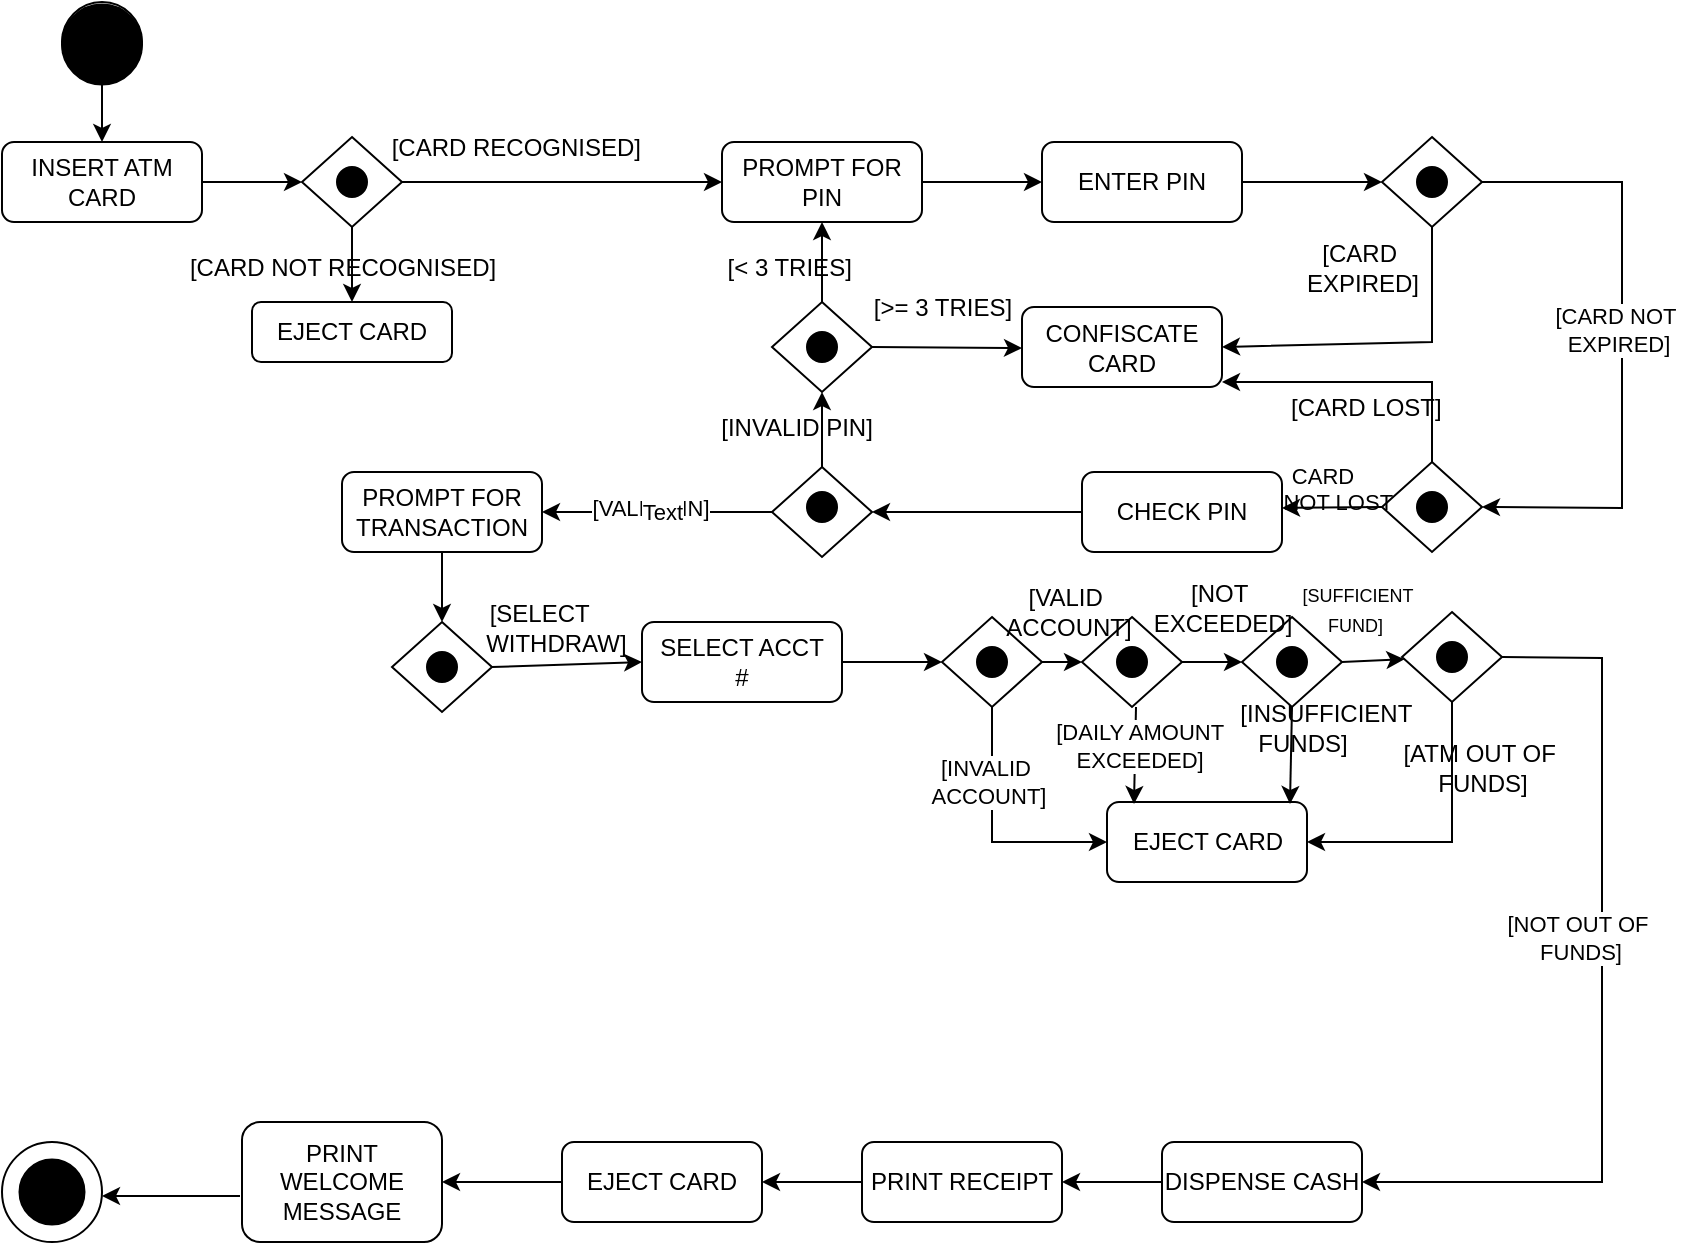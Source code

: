 <mxfile version="24.4.0" type="device">
  <diagram name="Page-1" id="SoGN6aHfxgdfe8pgvgv_">
    <mxGraphModel dx="1035" dy="551" grid="1" gridSize="10" guides="1" tooltips="1" connect="1" arrows="1" fold="1" page="1" pageScale="1" pageWidth="850" pageHeight="1100" math="0" shadow="0">
      <root>
        <mxCell id="0" />
        <mxCell id="1" parent="0" />
        <mxCell id="E7nvZutU4sEnOqxnhXQk-1" value="" style="ellipse;whiteSpace=wrap;html=1;aspect=fixed;" vertex="1" parent="1">
          <mxGeometry x="40" y="20" width="40" height="40" as="geometry" />
        </mxCell>
        <mxCell id="E7nvZutU4sEnOqxnhXQk-2" value="" style="endArrow=classic;html=1;rounded=0;exitX=0.5;exitY=1;exitDx=0;exitDy=0;" edge="1" parent="1" source="E7nvZutU4sEnOqxnhXQk-1">
          <mxGeometry width="50" height="50" relative="1" as="geometry">
            <mxPoint x="20" y="60" as="sourcePoint" />
            <mxPoint x="60" y="90" as="targetPoint" />
            <Array as="points" />
          </mxGeometry>
        </mxCell>
        <mxCell id="E7nvZutU4sEnOqxnhXQk-3" value="INSERT ATM CARD" style="rounded=1;whiteSpace=wrap;html=1;" vertex="1" parent="1">
          <mxGeometry x="10" y="90" width="100" height="40" as="geometry" />
        </mxCell>
        <mxCell id="E7nvZutU4sEnOqxnhXQk-4" value="" style="endArrow=classic;html=1;rounded=0;exitX=1;exitY=0.5;exitDx=0;exitDy=0;" edge="1" parent="1" source="E7nvZutU4sEnOqxnhXQk-3">
          <mxGeometry width="50" height="50" relative="1" as="geometry">
            <mxPoint x="400" y="270" as="sourcePoint" />
            <mxPoint x="160" y="110" as="targetPoint" />
          </mxGeometry>
        </mxCell>
        <mxCell id="E7nvZutU4sEnOqxnhXQk-5" value="" style="rhombus;whiteSpace=wrap;html=1;" vertex="1" parent="1">
          <mxGeometry x="160" y="87.5" width="50" height="45" as="geometry" />
        </mxCell>
        <mxCell id="E7nvZutU4sEnOqxnhXQk-6" value="" style="ellipse;whiteSpace=wrap;html=1;aspect=fixed;strokeColor=#000000;fillColor=#000000;" vertex="1" parent="1">
          <mxGeometry x="177.5" y="102.5" width="15" height="15" as="geometry" />
        </mxCell>
        <mxCell id="E7nvZutU4sEnOqxnhXQk-7" value="" style="endArrow=classic;html=1;rounded=0;exitX=0.5;exitY=1;exitDx=0;exitDy=0;" edge="1" parent="1" source="E7nvZutU4sEnOqxnhXQk-5">
          <mxGeometry width="50" height="50" relative="1" as="geometry">
            <mxPoint x="400" y="270" as="sourcePoint" />
            <mxPoint x="185" y="170" as="targetPoint" />
          </mxGeometry>
        </mxCell>
        <mxCell id="E7nvZutU4sEnOqxnhXQk-8" value="EJECT CARD" style="rounded=1;whiteSpace=wrap;html=1;" vertex="1" parent="1">
          <mxGeometry x="135" y="170" width="100" height="30" as="geometry" />
        </mxCell>
        <mxCell id="E7nvZutU4sEnOqxnhXQk-9" value="[CARD NOT RECOGNISED]" style="text;html=1;align=center;verticalAlign=middle;resizable=0;points=[];autosize=1;strokeColor=none;fillColor=none;" vertex="1" parent="1">
          <mxGeometry x="90" y="138" width="180" height="30" as="geometry" />
        </mxCell>
        <mxCell id="E7nvZutU4sEnOqxnhXQk-10" value="" style="endArrow=classic;html=1;rounded=0;exitX=1;exitY=0.5;exitDx=0;exitDy=0;" edge="1" parent="1" source="E7nvZutU4sEnOqxnhXQk-5">
          <mxGeometry width="50" height="50" relative="1" as="geometry">
            <mxPoint x="400" y="270" as="sourcePoint" />
            <mxPoint x="370" y="110" as="targetPoint" />
          </mxGeometry>
        </mxCell>
        <mxCell id="E7nvZutU4sEnOqxnhXQk-11" value="&amp;nbsp; &amp;nbsp; [CARD RECOGNISED]" style="text;html=1;align=center;verticalAlign=middle;resizable=0;points=[];autosize=1;strokeColor=none;fillColor=none;" vertex="1" parent="1">
          <mxGeometry x="180" y="78" width="160" height="30" as="geometry" />
        </mxCell>
        <mxCell id="E7nvZutU4sEnOqxnhXQk-12" value="PROMPT FOR PIN" style="rounded=1;whiteSpace=wrap;html=1;" vertex="1" parent="1">
          <mxGeometry x="370" y="90" width="100" height="40" as="geometry" />
        </mxCell>
        <mxCell id="E7nvZutU4sEnOqxnhXQk-13" value="" style="endArrow=classic;html=1;rounded=0;exitX=1;exitY=0.5;exitDx=0;exitDy=0;" edge="1" parent="1" source="E7nvZutU4sEnOqxnhXQk-12">
          <mxGeometry width="50" height="50" relative="1" as="geometry">
            <mxPoint x="400" y="270" as="sourcePoint" />
            <mxPoint x="530" y="110" as="targetPoint" />
          </mxGeometry>
        </mxCell>
        <mxCell id="E7nvZutU4sEnOqxnhXQk-14" value="ENTER PIN" style="rounded=1;whiteSpace=wrap;html=1;" vertex="1" parent="1">
          <mxGeometry x="530" y="90" width="100" height="40" as="geometry" />
        </mxCell>
        <mxCell id="E7nvZutU4sEnOqxnhXQk-15" value="" style="endArrow=classic;html=1;rounded=0;exitX=1;exitY=0.5;exitDx=0;exitDy=0;" edge="1" parent="1" source="E7nvZutU4sEnOqxnhXQk-14">
          <mxGeometry width="50" height="50" relative="1" as="geometry">
            <mxPoint x="400" y="270" as="sourcePoint" />
            <mxPoint x="700" y="110" as="targetPoint" />
          </mxGeometry>
        </mxCell>
        <mxCell id="E7nvZutU4sEnOqxnhXQk-18" value="" style="rhombus;whiteSpace=wrap;html=1;" vertex="1" parent="1">
          <mxGeometry x="700" y="87.5" width="50" height="45" as="geometry" />
        </mxCell>
        <mxCell id="E7nvZutU4sEnOqxnhXQk-19" value="" style="ellipse;whiteSpace=wrap;html=1;aspect=fixed;strokeColor=#000000;fillColor=#000000;" vertex="1" parent="1">
          <mxGeometry x="717.5" y="102.5" width="15" height="15" as="geometry" />
        </mxCell>
        <mxCell id="E7nvZutU4sEnOqxnhXQk-21" value="" style="rhombus;whiteSpace=wrap;html=1;" vertex="1" parent="1">
          <mxGeometry x="395" y="252.5" width="50" height="45" as="geometry" />
        </mxCell>
        <mxCell id="E7nvZutU4sEnOqxnhXQk-22" value="" style="rhombus;whiteSpace=wrap;html=1;" vertex="1" parent="1">
          <mxGeometry x="395" y="170" width="50" height="45" as="geometry" />
        </mxCell>
        <mxCell id="E7nvZutU4sEnOqxnhXQk-23" value="" style="endArrow=classic;html=1;rounded=0;exitX=0.5;exitY=0;exitDx=0;exitDy=0;entryX=0.5;entryY=1;entryDx=0;entryDy=0;" edge="1" parent="1" source="E7nvZutU4sEnOqxnhXQk-22" target="E7nvZutU4sEnOqxnhXQk-12">
          <mxGeometry width="50" height="50" relative="1" as="geometry">
            <mxPoint x="400" y="270" as="sourcePoint" />
            <mxPoint x="450" y="220" as="targetPoint" />
          </mxGeometry>
        </mxCell>
        <mxCell id="E7nvZutU4sEnOqxnhXQk-24" value="" style="endArrow=classic;html=1;rounded=0;entryX=0.5;entryY=1;entryDx=0;entryDy=0;exitX=0.5;exitY=0;exitDx=0;exitDy=0;" edge="1" parent="1" source="E7nvZutU4sEnOqxnhXQk-21" target="E7nvZutU4sEnOqxnhXQk-22">
          <mxGeometry width="50" height="50" relative="1" as="geometry">
            <mxPoint x="400" y="270" as="sourcePoint" />
            <mxPoint x="450" y="220" as="targetPoint" />
          </mxGeometry>
        </mxCell>
        <mxCell id="E7nvZutU4sEnOqxnhXQk-25" value="" style="ellipse;whiteSpace=wrap;html=1;aspect=fixed;strokeColor=#000000;fillColor=#000000;" vertex="1" parent="1">
          <mxGeometry x="412.5" y="185" width="15" height="15" as="geometry" />
        </mxCell>
        <mxCell id="E7nvZutU4sEnOqxnhXQk-26" value="" style="ellipse;whiteSpace=wrap;html=1;aspect=fixed;strokeColor=#000000;fillColor=#000000;" vertex="1" parent="1">
          <mxGeometry x="412.5" y="265" width="15" height="15" as="geometry" />
        </mxCell>
        <mxCell id="E7nvZutU4sEnOqxnhXQk-27" value="" style="endArrow=classic;html=1;rounded=0;exitX=1;exitY=0.5;exitDx=0;exitDy=0;" edge="1" parent="1" source="E7nvZutU4sEnOqxnhXQk-22">
          <mxGeometry width="50" height="50" relative="1" as="geometry">
            <mxPoint x="400" y="270" as="sourcePoint" />
            <mxPoint x="520" y="193" as="targetPoint" />
          </mxGeometry>
        </mxCell>
        <mxCell id="E7nvZutU4sEnOqxnhXQk-28" value="&amp;nbsp; [&amp;lt; 3 TRIES]" style="text;html=1;align=center;verticalAlign=middle;resizable=0;points=[];autosize=1;strokeColor=none;fillColor=none;" vertex="1" parent="1">
          <mxGeometry x="355" y="138" width="90" height="30" as="geometry" />
        </mxCell>
        <mxCell id="E7nvZutU4sEnOqxnhXQk-29" value="&amp;nbsp; &amp;nbsp; &amp;nbsp; &amp;nbsp; &amp;nbsp; &amp;nbsp; [&amp;gt;= 3 TRIES]" style="text;html=1;align=center;verticalAlign=middle;resizable=0;points=[];autosize=1;strokeColor=none;fillColor=none;" vertex="1" parent="1">
          <mxGeometry x="395" y="158" width="130" height="30" as="geometry" />
        </mxCell>
        <mxCell id="E7nvZutU4sEnOqxnhXQk-30" value="CONFISCATE CARD" style="rounded=1;whiteSpace=wrap;html=1;" vertex="1" parent="1">
          <mxGeometry x="520" y="172.5" width="100" height="40" as="geometry" />
        </mxCell>
        <mxCell id="E7nvZutU4sEnOqxnhXQk-31" value="" style="endArrow=classic;html=1;rounded=0;exitX=0.5;exitY=1;exitDx=0;exitDy=0;entryX=1;entryY=0.5;entryDx=0;entryDy=0;" edge="1" parent="1" source="E7nvZutU4sEnOqxnhXQk-18" target="E7nvZutU4sEnOqxnhXQk-30">
          <mxGeometry width="50" height="50" relative="1" as="geometry">
            <mxPoint x="400" y="270" as="sourcePoint" />
            <mxPoint x="450" y="220" as="targetPoint" />
            <Array as="points">
              <mxPoint x="725" y="190" />
            </Array>
          </mxGeometry>
        </mxCell>
        <mxCell id="E7nvZutU4sEnOqxnhXQk-32" value="[CARD&amp;nbsp;&lt;div&gt;EXPIRED]&lt;/div&gt;" style="text;html=1;align=center;verticalAlign=middle;resizable=0;points=[];autosize=1;strokeColor=none;fillColor=none;" vertex="1" parent="1">
          <mxGeometry x="650" y="133" width="80" height="40" as="geometry" />
        </mxCell>
        <mxCell id="E7nvZutU4sEnOqxnhXQk-33" value="" style="rhombus;whiteSpace=wrap;html=1;" vertex="1" parent="1">
          <mxGeometry x="700" y="250" width="50" height="45" as="geometry" />
        </mxCell>
        <mxCell id="E7nvZutU4sEnOqxnhXQk-34" value="" style="ellipse;whiteSpace=wrap;html=1;aspect=fixed;strokeColor=#000000;fillColor=#000000;" vertex="1" parent="1">
          <mxGeometry x="717.5" y="265" width="15" height="15" as="geometry" />
        </mxCell>
        <mxCell id="E7nvZutU4sEnOqxnhXQk-35" value="" style="endArrow=classic;html=1;rounded=0;exitX=1;exitY=0.5;exitDx=0;exitDy=0;entryX=1;entryY=0.5;entryDx=0;entryDy=0;" edge="1" parent="1" source="E7nvZutU4sEnOqxnhXQk-18" target="E7nvZutU4sEnOqxnhXQk-33">
          <mxGeometry width="50" height="50" relative="1" as="geometry">
            <mxPoint x="400" y="270" as="sourcePoint" />
            <mxPoint x="450" y="220" as="targetPoint" />
            <Array as="points">
              <mxPoint x="820" y="110" />
              <mxPoint x="820" y="273" />
            </Array>
          </mxGeometry>
        </mxCell>
        <mxCell id="E7nvZutU4sEnOqxnhXQk-36" value="[CARD NOT&amp;nbsp;&lt;div&gt;EXPIRED]&lt;/div&gt;" style="edgeLabel;html=1;align=center;verticalAlign=middle;resizable=0;points=[];" vertex="1" connectable="0" parent="E7nvZutU4sEnOqxnhXQk-35">
          <mxGeometry x="-0.05" y="-2" relative="1" as="geometry">
            <mxPoint as="offset" />
          </mxGeometry>
        </mxCell>
        <mxCell id="E7nvZutU4sEnOqxnhXQk-37" value="" style="endArrow=classic;html=1;rounded=0;exitX=0;exitY=0.5;exitDx=0;exitDy=0;" edge="1" parent="1" source="E7nvZutU4sEnOqxnhXQk-33">
          <mxGeometry width="50" height="50" relative="1" as="geometry">
            <mxPoint x="540" y="270" as="sourcePoint" />
            <mxPoint x="650" y="273" as="targetPoint" />
          </mxGeometry>
        </mxCell>
        <mxCell id="E7nvZutU4sEnOqxnhXQk-38" value="CHECK PIN" style="rounded=1;whiteSpace=wrap;html=1;" vertex="1" parent="1">
          <mxGeometry x="550" y="255" width="100" height="40" as="geometry" />
        </mxCell>
        <mxCell id="E7nvZutU4sEnOqxnhXQk-39" value="[INVALID PIN]" style="text;html=1;align=center;verticalAlign=middle;resizable=0;points=[];autosize=1;strokeColor=none;fillColor=none;" vertex="1" parent="1">
          <mxGeometry x="357" y="218" width="100" height="30" as="geometry" />
        </mxCell>
        <mxCell id="E7nvZutU4sEnOqxnhXQk-40" value="" style="endArrow=classic;html=1;rounded=0;entryX=1;entryY=0.5;entryDx=0;entryDy=0;exitX=0;exitY=0.5;exitDx=0;exitDy=0;" edge="1" parent="1" source="E7nvZutU4sEnOqxnhXQk-38" target="E7nvZutU4sEnOqxnhXQk-21">
          <mxGeometry width="50" height="50" relative="1" as="geometry">
            <mxPoint x="540" y="270" as="sourcePoint" />
            <mxPoint x="590" y="220" as="targetPoint" />
          </mxGeometry>
        </mxCell>
        <mxCell id="E7nvZutU4sEnOqxnhXQk-42" style="edgeStyle=orthogonalEdgeStyle;rounded=0;orthogonalLoop=1;jettySize=auto;html=1;exitX=0.5;exitY=0;exitDx=0;exitDy=0;entryX=0.5;entryY=1;entryDx=0;entryDy=0;" edge="1" parent="1" source="E7nvZutU4sEnOqxnhXQk-26" target="E7nvZutU4sEnOqxnhXQk-26">
          <mxGeometry relative="1" as="geometry">
            <Array as="points">
              <mxPoint x="420" y="280" />
              <mxPoint x="420" y="280" />
            </Array>
          </mxGeometry>
        </mxCell>
        <mxCell id="E7nvZutU4sEnOqxnhXQk-43" value="" style="endArrow=classic;html=1;rounded=0;exitX=0;exitY=0.5;exitDx=0;exitDy=0;" edge="1" parent="1" source="E7nvZutU4sEnOqxnhXQk-21">
          <mxGeometry width="50" height="50" relative="1" as="geometry">
            <mxPoint x="540" y="270" as="sourcePoint" />
            <mxPoint x="280" y="275" as="targetPoint" />
          </mxGeometry>
        </mxCell>
        <mxCell id="E7nvZutU4sEnOqxnhXQk-97" value="[VALID PIN]" style="edgeLabel;html=1;align=center;verticalAlign=middle;resizable=0;points=[];" vertex="1" connectable="0" parent="E7nvZutU4sEnOqxnhXQk-43">
          <mxGeometry x="0.054" y="-2" relative="1" as="geometry">
            <mxPoint x="-1" as="offset" />
          </mxGeometry>
        </mxCell>
        <mxCell id="E7nvZutU4sEnOqxnhXQk-98" value="Text" style="edgeLabel;html=1;align=center;verticalAlign=middle;resizable=0;points=[];" vertex="1" connectable="0" parent="E7nvZutU4sEnOqxnhXQk-43">
          <mxGeometry x="-0.049" relative="1" as="geometry">
            <mxPoint x="-1" as="offset" />
          </mxGeometry>
        </mxCell>
        <mxCell id="E7nvZutU4sEnOqxnhXQk-44" value="PROMPT FOR TRANSACTION" style="rounded=1;whiteSpace=wrap;html=1;" vertex="1" parent="1">
          <mxGeometry x="180" y="255" width="100" height="40" as="geometry" />
        </mxCell>
        <mxCell id="E7nvZutU4sEnOqxnhXQk-45" value="" style="endArrow=classic;html=1;rounded=0;exitX=0.5;exitY=1;exitDx=0;exitDy=0;" edge="1" parent="1" source="E7nvZutU4sEnOqxnhXQk-44">
          <mxGeometry width="50" height="50" relative="1" as="geometry">
            <mxPoint x="540" y="280" as="sourcePoint" />
            <mxPoint x="230" y="330" as="targetPoint" />
          </mxGeometry>
        </mxCell>
        <mxCell id="E7nvZutU4sEnOqxnhXQk-46" value="" style="rhombus;whiteSpace=wrap;html=1;" vertex="1" parent="1">
          <mxGeometry x="205" y="330" width="50" height="45" as="geometry" />
        </mxCell>
        <mxCell id="E7nvZutU4sEnOqxnhXQk-47" value="" style="ellipse;whiteSpace=wrap;html=1;aspect=fixed;strokeColor=#000000;fillColor=#000000;" vertex="1" parent="1">
          <mxGeometry x="222.5" y="345" width="15" height="15" as="geometry" />
        </mxCell>
        <mxCell id="E7nvZutU4sEnOqxnhXQk-50" value="" style="endArrow=classic;html=1;rounded=0;exitX=1;exitY=0.5;exitDx=0;exitDy=0;" edge="1" parent="1" source="E7nvZutU4sEnOqxnhXQk-46">
          <mxGeometry width="50" height="50" relative="1" as="geometry">
            <mxPoint x="540" y="280" as="sourcePoint" />
            <mxPoint x="330" y="350" as="targetPoint" />
          </mxGeometry>
        </mxCell>
        <mxCell id="E7nvZutU4sEnOqxnhXQk-51" value="SELECT ACCT&lt;div&gt;#&lt;/div&gt;" style="rounded=1;whiteSpace=wrap;html=1;" vertex="1" parent="1">
          <mxGeometry x="330" y="330" width="100" height="40" as="geometry" />
        </mxCell>
        <mxCell id="E7nvZutU4sEnOqxnhXQk-52" value="" style="endArrow=classic;html=1;rounded=0;exitX=1;exitY=0.5;exitDx=0;exitDy=0;" edge="1" parent="1" source="E7nvZutU4sEnOqxnhXQk-51">
          <mxGeometry width="50" height="50" relative="1" as="geometry">
            <mxPoint x="540" y="280" as="sourcePoint" />
            <mxPoint x="480" y="350" as="targetPoint" />
          </mxGeometry>
        </mxCell>
        <mxCell id="E7nvZutU4sEnOqxnhXQk-53" value="" style="rhombus;whiteSpace=wrap;html=1;" vertex="1" parent="1">
          <mxGeometry x="480" y="327.5" width="50" height="45" as="geometry" />
        </mxCell>
        <mxCell id="E7nvZutU4sEnOqxnhXQk-54" value="" style="rhombus;whiteSpace=wrap;html=1;" vertex="1" parent="1">
          <mxGeometry x="550" y="327.5" width="50" height="45" as="geometry" />
        </mxCell>
        <mxCell id="E7nvZutU4sEnOqxnhXQk-55" value="" style="rhombus;whiteSpace=wrap;html=1;" vertex="1" parent="1">
          <mxGeometry x="630" y="327.5" width="50" height="45" as="geometry" />
        </mxCell>
        <mxCell id="E7nvZutU4sEnOqxnhXQk-56" value="" style="rhombus;whiteSpace=wrap;html=1;" vertex="1" parent="1">
          <mxGeometry x="710" y="325" width="50" height="45" as="geometry" />
        </mxCell>
        <mxCell id="E7nvZutU4sEnOqxnhXQk-57" value="" style="endArrow=classic;html=1;rounded=0;exitX=1;exitY=0.5;exitDx=0;exitDy=0;entryX=0;entryY=0.5;entryDx=0;entryDy=0;" edge="1" parent="1" source="E7nvZutU4sEnOqxnhXQk-53" target="E7nvZutU4sEnOqxnhXQk-54">
          <mxGeometry width="50" height="50" relative="1" as="geometry">
            <mxPoint x="440" y="360" as="sourcePoint" />
            <mxPoint x="490" y="360" as="targetPoint" />
          </mxGeometry>
        </mxCell>
        <mxCell id="E7nvZutU4sEnOqxnhXQk-59" value="" style="endArrow=classic;html=1;rounded=0;exitX=1;exitY=0.5;exitDx=0;exitDy=0;entryX=0;entryY=0.5;entryDx=0;entryDy=0;" edge="1" parent="1" source="E7nvZutU4sEnOqxnhXQk-54" target="E7nvZutU4sEnOqxnhXQk-55">
          <mxGeometry width="50" height="50" relative="1" as="geometry">
            <mxPoint x="540" y="280" as="sourcePoint" />
            <mxPoint x="590" y="230" as="targetPoint" />
          </mxGeometry>
        </mxCell>
        <mxCell id="E7nvZutU4sEnOqxnhXQk-60" value="" style="endArrow=classic;html=1;rounded=0;exitX=1;exitY=0.5;exitDx=0;exitDy=0;" edge="1" parent="1" source="E7nvZutU4sEnOqxnhXQk-55" target="E7nvZutU4sEnOqxnhXQk-56">
          <mxGeometry width="50" height="50" relative="1" as="geometry">
            <mxPoint x="540" y="280" as="sourcePoint" />
            <mxPoint x="590" y="230" as="targetPoint" />
          </mxGeometry>
        </mxCell>
        <mxCell id="E7nvZutU4sEnOqxnhXQk-61" value="" style="ellipse;whiteSpace=wrap;html=1;aspect=fixed;strokeColor=#000000;fillColor=#000000;" vertex="1" parent="1">
          <mxGeometry x="647.5" y="342.5" width="15" height="15" as="geometry" />
        </mxCell>
        <mxCell id="E7nvZutU4sEnOqxnhXQk-62" value="" style="ellipse;whiteSpace=wrap;html=1;aspect=fixed;strokeColor=#000000;fillColor=#000000;" vertex="1" parent="1">
          <mxGeometry x="567.5" y="342.5" width="15" height="15" as="geometry" />
        </mxCell>
        <mxCell id="E7nvZutU4sEnOqxnhXQk-63" value="" style="ellipse;whiteSpace=wrap;html=1;aspect=fixed;strokeColor=#000000;fillColor=#000000;" vertex="1" parent="1">
          <mxGeometry x="497.5" y="342.5" width="15" height="15" as="geometry" />
        </mxCell>
        <mxCell id="E7nvZutU4sEnOqxnhXQk-64" value="" style="ellipse;whiteSpace=wrap;html=1;aspect=fixed;strokeColor=#000000;fillColor=#000000;" vertex="1" parent="1">
          <mxGeometry x="727.5" y="340" width="15" height="15" as="geometry" />
        </mxCell>
        <mxCell id="E7nvZutU4sEnOqxnhXQk-67" value="[VALID&amp;nbsp;&lt;div&gt;ACCOUNT]&lt;/div&gt;" style="text;html=1;align=center;verticalAlign=middle;resizable=0;points=[];autosize=1;strokeColor=none;fillColor=none;" vertex="1" parent="1">
          <mxGeometry x="497.5" y="305" width="90" height="40" as="geometry" />
        </mxCell>
        <mxCell id="E7nvZutU4sEnOqxnhXQk-68" value="[NOT&amp;nbsp;&lt;div&gt;EXCEEDED]&lt;/div&gt;" style="text;html=1;align=center;verticalAlign=middle;resizable=0;points=[];autosize=1;strokeColor=none;fillColor=none;" vertex="1" parent="1">
          <mxGeometry x="575" y="303" width="90" height="40" as="geometry" />
        </mxCell>
        <mxCell id="E7nvZutU4sEnOqxnhXQk-69" value="&lt;font style=&quot;font-size: 9px;&quot;&gt;&amp;nbsp; &amp;nbsp; &amp;nbsp; &amp;nbsp;[SUFFICIENT&amp;nbsp;&lt;/font&gt;&lt;div&gt;&lt;font style=&quot;font-size: 9px;&quot;&gt;&amp;nbsp; &amp;nbsp; &amp;nbsp;FUND]&lt;/font&gt;&lt;/div&gt;" style="text;html=1;align=center;verticalAlign=middle;resizable=0;points=[];autosize=1;strokeColor=none;fillColor=none;" vertex="1" parent="1">
          <mxGeometry x="630" y="303" width="100" height="40" as="geometry" />
        </mxCell>
        <mxCell id="E7nvZutU4sEnOqxnhXQk-70" value="" style="endArrow=classic;html=1;rounded=0;exitX=0.5;exitY=1;exitDx=0;exitDy=0;entryX=0;entryY=0.5;entryDx=0;entryDy=0;" edge="1" parent="1" source="E7nvZutU4sEnOqxnhXQk-53" target="E7nvZutU4sEnOqxnhXQk-71">
          <mxGeometry width="50" height="50" relative="1" as="geometry">
            <mxPoint x="540" y="480" as="sourcePoint" />
            <mxPoint x="505" y="450" as="targetPoint" />
            <Array as="points">
              <mxPoint x="505" y="440" />
            </Array>
          </mxGeometry>
        </mxCell>
        <mxCell id="E7nvZutU4sEnOqxnhXQk-87" value="[INVALID&amp;nbsp;&lt;div&gt;ACCOUNT]&lt;/div&gt;" style="edgeLabel;html=1;align=center;verticalAlign=middle;resizable=0;points=[];" vertex="1" connectable="0" parent="E7nvZutU4sEnOqxnhXQk-70">
          <mxGeometry x="-0.407" y="-2" relative="1" as="geometry">
            <mxPoint as="offset" />
          </mxGeometry>
        </mxCell>
        <mxCell id="E7nvZutU4sEnOqxnhXQk-71" value="EJECT CARD" style="rounded=1;whiteSpace=wrap;html=1;" vertex="1" parent="1">
          <mxGeometry x="562.5" y="420" width="100" height="40" as="geometry" />
        </mxCell>
        <mxCell id="E7nvZutU4sEnOqxnhXQk-72" value="" style="endArrow=classic;html=1;rounded=0;exitX=0.5;exitY=1;exitDx=0;exitDy=0;entryX=0.115;entryY=0.025;entryDx=0;entryDy=0;entryPerimeter=0;" edge="1" parent="1">
          <mxGeometry width="50" height="50" relative="1" as="geometry">
            <mxPoint x="577" y="372.5" as="sourcePoint" />
            <mxPoint x="576.0" y="421.0" as="targetPoint" />
          </mxGeometry>
        </mxCell>
        <mxCell id="E7nvZutU4sEnOqxnhXQk-88" value="&amp;nbsp; &amp;nbsp; [DAILY AMOUNT&amp;nbsp;&lt;div&gt;&amp;nbsp; &amp;nbsp;EXCEEDED]&lt;/div&gt;" style="edgeLabel;html=1;align=center;verticalAlign=middle;resizable=0;points=[];" vertex="1" connectable="0" parent="E7nvZutU4sEnOqxnhXQk-72">
          <mxGeometry x="-0.22" y="-3" relative="1" as="geometry">
            <mxPoint as="offset" />
          </mxGeometry>
        </mxCell>
        <mxCell id="E7nvZutU4sEnOqxnhXQk-73" value="" style="endArrow=classic;html=1;rounded=0;exitX=0.5;exitY=1;exitDx=0;exitDy=0;entryX=0.915;entryY=0.025;entryDx=0;entryDy=0;entryPerimeter=0;" edge="1" parent="1" source="E7nvZutU4sEnOqxnhXQk-55" target="E7nvZutU4sEnOqxnhXQk-71">
          <mxGeometry width="50" height="50" relative="1" as="geometry">
            <mxPoint x="540" y="480" as="sourcePoint" />
            <mxPoint x="590" y="430" as="targetPoint" />
          </mxGeometry>
        </mxCell>
        <mxCell id="E7nvZutU4sEnOqxnhXQk-74" value="" style="endArrow=classic;html=1;rounded=0;exitX=0.5;exitY=1;exitDx=0;exitDy=0;entryX=1;entryY=0.5;entryDx=0;entryDy=0;" edge="1" parent="1" source="E7nvZutU4sEnOqxnhXQk-56" target="E7nvZutU4sEnOqxnhXQk-71">
          <mxGeometry width="50" height="50" relative="1" as="geometry">
            <mxPoint x="540" y="480" as="sourcePoint" />
            <mxPoint x="735" y="440" as="targetPoint" />
            <Array as="points">
              <mxPoint x="735" y="440" />
            </Array>
          </mxGeometry>
        </mxCell>
        <mxCell id="E7nvZutU4sEnOqxnhXQk-75" value="" style="endArrow=classic;html=1;rounded=0;exitX=1;exitY=0.5;exitDx=0;exitDy=0;" edge="1" parent="1" source="E7nvZutU4sEnOqxnhXQk-56">
          <mxGeometry width="50" height="50" relative="1" as="geometry">
            <mxPoint x="540" y="480" as="sourcePoint" />
            <mxPoint x="690" y="610" as="targetPoint" />
            <Array as="points">
              <mxPoint x="810" y="348" />
              <mxPoint x="810" y="610" />
            </Array>
          </mxGeometry>
        </mxCell>
        <mxCell id="E7nvZutU4sEnOqxnhXQk-91" value="[NOT OUT OF&amp;nbsp;&lt;div&gt;FUNDS]&lt;/div&gt;" style="edgeLabel;html=1;align=center;verticalAlign=middle;resizable=0;points=[];" vertex="1" connectable="0" parent="E7nvZutU4sEnOqxnhXQk-75">
          <mxGeometry x="-0.121" y="-11" relative="1" as="geometry">
            <mxPoint as="offset" />
          </mxGeometry>
        </mxCell>
        <mxCell id="E7nvZutU4sEnOqxnhXQk-76" value="PRINT WELCOME MESSAGE" style="rounded=1;whiteSpace=wrap;html=1;" vertex="1" parent="1">
          <mxGeometry x="130" y="580" width="100" height="60" as="geometry" />
        </mxCell>
        <mxCell id="E7nvZutU4sEnOqxnhXQk-77" value="EJECT CARD" style="rounded=1;whiteSpace=wrap;html=1;" vertex="1" parent="1">
          <mxGeometry x="290" y="590" width="100" height="40" as="geometry" />
        </mxCell>
        <mxCell id="E7nvZutU4sEnOqxnhXQk-78" value="PRINT RECEIPT" style="rounded=1;whiteSpace=wrap;html=1;" vertex="1" parent="1">
          <mxGeometry x="440" y="590" width="100" height="40" as="geometry" />
        </mxCell>
        <mxCell id="E7nvZutU4sEnOqxnhXQk-79" value="DISPENSE CASH" style="rounded=1;whiteSpace=wrap;html=1;" vertex="1" parent="1">
          <mxGeometry x="590" y="590" width="100" height="40" as="geometry" />
        </mxCell>
        <mxCell id="E7nvZutU4sEnOqxnhXQk-80" value="" style="endArrow=classic;html=1;rounded=0;exitX=0;exitY=0.5;exitDx=0;exitDy=0;" edge="1" parent="1" source="E7nvZutU4sEnOqxnhXQk-79">
          <mxGeometry width="50" height="50" relative="1" as="geometry">
            <mxPoint x="540" y="480" as="sourcePoint" />
            <mxPoint x="540" y="610" as="targetPoint" />
          </mxGeometry>
        </mxCell>
        <mxCell id="E7nvZutU4sEnOqxnhXQk-81" value="" style="endArrow=classic;html=1;rounded=0;exitX=0;exitY=0.5;exitDx=0;exitDy=0;entryX=1;entryY=0.5;entryDx=0;entryDy=0;" edge="1" parent="1" source="E7nvZutU4sEnOqxnhXQk-78" target="E7nvZutU4sEnOqxnhXQk-77">
          <mxGeometry width="50" height="50" relative="1" as="geometry">
            <mxPoint x="540" y="480" as="sourcePoint" />
            <mxPoint x="590" y="430" as="targetPoint" />
          </mxGeometry>
        </mxCell>
        <mxCell id="E7nvZutU4sEnOqxnhXQk-82" value="" style="endArrow=classic;html=1;rounded=0;exitX=0;exitY=0.5;exitDx=0;exitDy=0;entryX=1;entryY=0.5;entryDx=0;entryDy=0;" edge="1" parent="1" source="E7nvZutU4sEnOqxnhXQk-77" target="E7nvZutU4sEnOqxnhXQk-76">
          <mxGeometry width="50" height="50" relative="1" as="geometry">
            <mxPoint x="540" y="480" as="sourcePoint" />
            <mxPoint x="590" y="430" as="targetPoint" />
          </mxGeometry>
        </mxCell>
        <mxCell id="E7nvZutU4sEnOqxnhXQk-83" value="" style="ellipse;whiteSpace=wrap;html=1;aspect=fixed;" vertex="1" parent="1">
          <mxGeometry x="10" y="590" width="50" height="50" as="geometry" />
        </mxCell>
        <mxCell id="E7nvZutU4sEnOqxnhXQk-84" value="" style="ellipse;whiteSpace=wrap;html=1;aspect=fixed;strokeColor=#000000;fillColor=#000000;" vertex="1" parent="1">
          <mxGeometry x="40" y="21.25" width="40" height="40" as="geometry" />
        </mxCell>
        <mxCell id="E7nvZutU4sEnOqxnhXQk-85" value="" style="ellipse;whiteSpace=wrap;html=1;aspect=fixed;strokeColor=#000000;fillColor=#000000;" vertex="1" parent="1">
          <mxGeometry x="18.75" y="598.75" width="32.5" height="32.5" as="geometry" />
        </mxCell>
        <mxCell id="E7nvZutU4sEnOqxnhXQk-86" value="" style="endArrow=classic;html=1;rounded=0;exitX=-0.01;exitY=0.617;exitDx=0;exitDy=0;exitPerimeter=0;" edge="1" parent="1" source="E7nvZutU4sEnOqxnhXQk-76">
          <mxGeometry width="50" height="50" relative="1" as="geometry">
            <mxPoint x="340" y="600" as="sourcePoint" />
            <mxPoint x="60" y="617" as="targetPoint" />
          </mxGeometry>
        </mxCell>
        <mxCell id="E7nvZutU4sEnOqxnhXQk-89" value="&amp;nbsp; &amp;nbsp; &amp;nbsp; &amp;nbsp; [INSUFFICIENT&amp;nbsp;&lt;div&gt;FUNDS]&lt;/div&gt;" style="text;html=1;align=center;verticalAlign=middle;resizable=0;points=[];autosize=1;strokeColor=none;fillColor=none;" vertex="1" parent="1">
          <mxGeometry x="590" y="363" width="140" height="40" as="geometry" />
        </mxCell>
        <mxCell id="E7nvZutU4sEnOqxnhXQk-90" value="[ATM OUT OF&amp;nbsp;&lt;div&gt;FUNDS]&lt;/div&gt;" style="text;html=1;align=center;verticalAlign=middle;resizable=0;points=[];autosize=1;strokeColor=none;fillColor=none;" vertex="1" parent="1">
          <mxGeometry x="700" y="383" width="100" height="40" as="geometry" />
        </mxCell>
        <mxCell id="E7nvZutU4sEnOqxnhXQk-92" value="[SELECT&amp;nbsp;&lt;div&gt;&amp;nbsp; &amp;nbsp; WITHDRAW]&lt;/div&gt;" style="text;html=1;align=center;verticalAlign=middle;resizable=0;points=[];autosize=1;strokeColor=none;fillColor=none;" vertex="1" parent="1">
          <mxGeometry x="225" y="313" width="110" height="40" as="geometry" />
        </mxCell>
        <mxCell id="E7nvZutU4sEnOqxnhXQk-94" value="&lt;font style=&quot;font-size: 11px;&quot;&gt;&amp;nbsp;CARD&amp;nbsp;&lt;/font&gt;&lt;div style=&quot;font-size: 11px;&quot;&gt;&lt;font style=&quot;font-size: 11px;&quot;&gt;&amp;nbsp; &amp;nbsp; &amp;nbsp;NOT LOST&lt;/font&gt;&lt;/div&gt;" style="text;html=1;align=center;verticalAlign=middle;resizable=0;points=[];autosize=1;strokeColor=none;fillColor=none;" vertex="1" parent="1">
          <mxGeometry x="625" y="243" width="90" height="40" as="geometry" />
        </mxCell>
        <mxCell id="E7nvZutU4sEnOqxnhXQk-95" value="" style="endArrow=classic;html=1;rounded=0;exitX=0.5;exitY=0;exitDx=0;exitDy=0;entryX=0.3;entryY=0.733;entryDx=0;entryDy=0;entryPerimeter=0;" edge="1" parent="1" source="E7nvZutU4sEnOqxnhXQk-33">
          <mxGeometry width="50" height="50" relative="1" as="geometry">
            <mxPoint x="350" y="420" as="sourcePoint" />
            <mxPoint x="620" y="209.99" as="targetPoint" />
            <Array as="points">
              <mxPoint x="725" y="210" />
            </Array>
          </mxGeometry>
        </mxCell>
        <mxCell id="E7nvZutU4sEnOqxnhXQk-96" value="&amp;nbsp;[CARD LOST]" style="text;html=1;align=center;verticalAlign=middle;resizable=0;points=[];autosize=1;strokeColor=none;fillColor=none;" vertex="1" parent="1">
          <mxGeometry x="640" y="208" width="100" height="30" as="geometry" />
        </mxCell>
      </root>
    </mxGraphModel>
  </diagram>
</mxfile>
